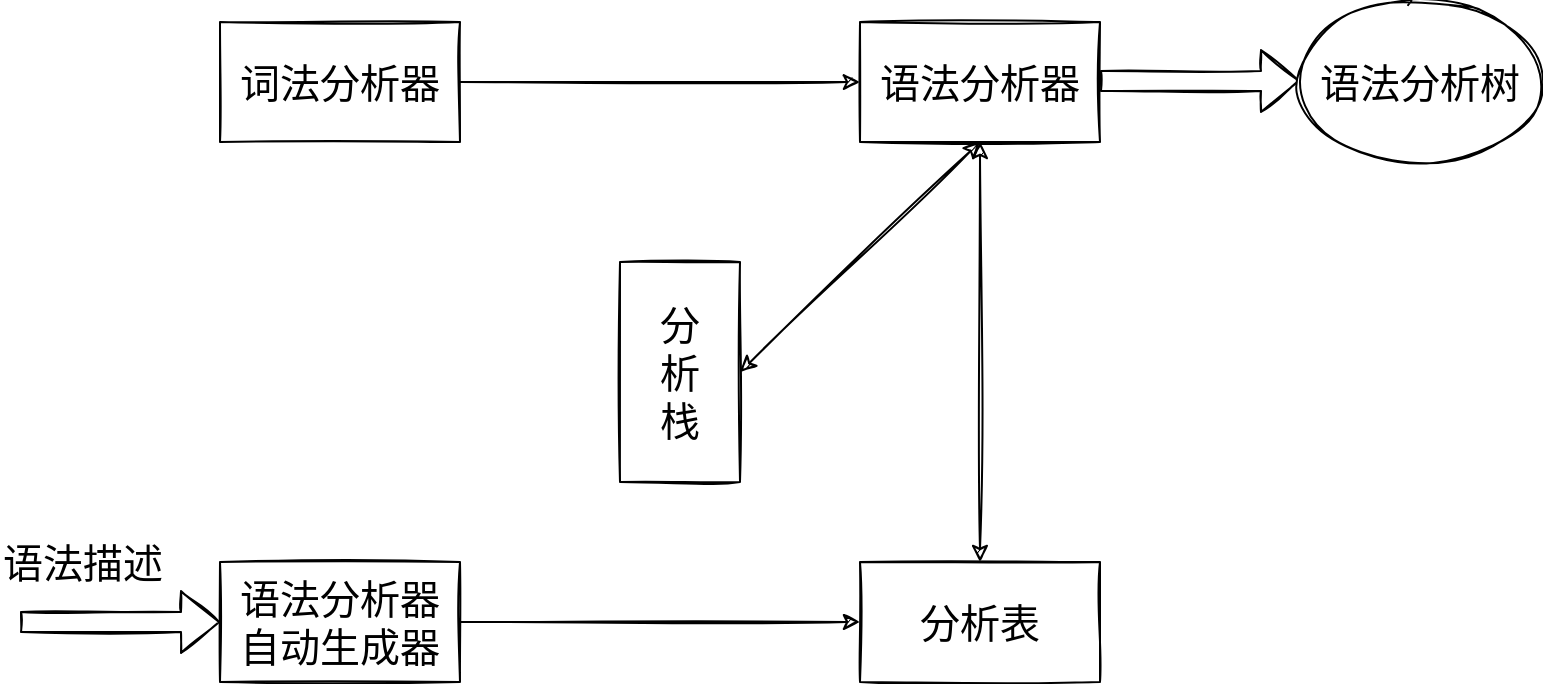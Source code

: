<mxfile version="16.1.2" type="device"><diagram id="C5RBs43oDa-KdzZeNtuy" name="Page-1"><mxGraphModel dx="1568" dy="1146" grid="1" gridSize="10" guides="1" tooltips="1" connect="1" arrows="1" fold="1" page="1" pageScale="1" pageWidth="827" pageHeight="1169" background="none" math="0" shadow="0"><root><mxCell id="WIyWlLk6GJQsqaUBKTNV-0"/><mxCell id="WIyWlLk6GJQsqaUBKTNV-1" parent="WIyWlLk6GJQsqaUBKTNV-0"/><mxCell id="UD_GuvA6xkL24DlIWZxa-0" value="" style="group;sketch=1;" vertex="1" connectable="0" parent="WIyWlLk6GJQsqaUBKTNV-1"><mxGeometry x="34" y="200" width="760" height="340" as="geometry"/></mxCell><mxCell id="9SEgd-lF6V8r3Hl9RrRx-1" value="&lt;font style=&quot;font-size: 20px&quot;&gt;词法分析器&lt;/font&gt;" style="whiteSpace=wrap;html=1;sketch=1;" parent="UD_GuvA6xkL24DlIWZxa-0" vertex="1"><mxGeometry x="100" y="10" width="120" height="60" as="geometry"/></mxCell><mxCell id="9SEgd-lF6V8r3Hl9RrRx-2" value="&lt;font style=&quot;font-size: 20px&quot;&gt;语法分析器&lt;/font&gt;" style="whiteSpace=wrap;html=1;sketch=1;" parent="UD_GuvA6xkL24DlIWZxa-0" vertex="1"><mxGeometry x="420" y="10" width="120" height="60" as="geometry"/></mxCell><mxCell id="9SEgd-lF6V8r3Hl9RrRx-7" style="edgeStyle=orthogonalEdgeStyle;orthogonalLoop=1;jettySize=auto;html=1;entryX=0;entryY=0.5;entryDx=0;entryDy=0;sketch=1;" parent="UD_GuvA6xkL24DlIWZxa-0" source="9SEgd-lF6V8r3Hl9RrRx-1" target="9SEgd-lF6V8r3Hl9RrRx-2" edge="1"><mxGeometry relative="1" as="geometry"/></mxCell><mxCell id="9SEgd-lF6V8r3Hl9RrRx-3" value="&lt;font style=&quot;font-size: 20px&quot;&gt;分&lt;br&gt;析&lt;br&gt;栈&lt;/font&gt;" style="whiteSpace=wrap;html=1;sketch=1;" parent="UD_GuvA6xkL24DlIWZxa-0" vertex="1"><mxGeometry x="300" y="130" width="60" height="110" as="geometry"/></mxCell><mxCell id="9SEgd-lF6V8r3Hl9RrRx-4" value="&lt;font style=&quot;font-size: 20px&quot;&gt;语法分析器&lt;br&gt;自动生成器&lt;/font&gt;" style="whiteSpace=wrap;html=1;sketch=1;" parent="UD_GuvA6xkL24DlIWZxa-0" vertex="1"><mxGeometry x="100" y="280" width="120" height="60" as="geometry"/></mxCell><mxCell id="9SEgd-lF6V8r3Hl9RrRx-5" value="&lt;font style=&quot;font-size: 20px&quot;&gt;分析表&lt;/font&gt;" style="whiteSpace=wrap;html=1;sketch=1;" parent="UD_GuvA6xkL24DlIWZxa-0" vertex="1"><mxGeometry x="420" y="280" width="120" height="60" as="geometry"/></mxCell><mxCell id="9SEgd-lF6V8r3Hl9RrRx-8" value="" style="shape=flexArrow;endArrow=classic;html=1;entryX=0;entryY=0.5;entryDx=0;entryDy=0;sketch=1;" parent="UD_GuvA6xkL24DlIWZxa-0" target="9SEgd-lF6V8r3Hl9RrRx-4" edge="1"><mxGeometry width="50" height="50" relative="1" as="geometry"><mxPoint y="310" as="sourcePoint"/><mxPoint x="70" y="309.68" as="targetPoint"/></mxGeometry></mxCell><mxCell id="9SEgd-lF6V8r3Hl9RrRx-17" value="语法描述" style="edgeLabel;html=1;align=center;verticalAlign=middle;resizable=0;points=[];fontSize=20;sketch=1;" parent="9SEgd-lF6V8r3Hl9RrRx-8" vertex="1" connectable="0"><mxGeometry x="-0.173" y="-1" relative="1" as="geometry"><mxPoint x="-11" y="-31" as="offset"/></mxGeometry></mxCell><mxCell id="9SEgd-lF6V8r3Hl9RrRx-14" value="" style="endArrow=classic;startArrow=classic;html=1;exitX=1;exitY=0.5;exitDx=0;exitDy=0;entryX=0.5;entryY=1;entryDx=0;entryDy=0;sketch=1;" parent="UD_GuvA6xkL24DlIWZxa-0" source="9SEgd-lF6V8r3Hl9RrRx-3" target="9SEgd-lF6V8r3Hl9RrRx-2" edge="1"><mxGeometry width="50" height="50" relative="1" as="geometry"><mxPoint x="380" y="160" as="sourcePoint"/><mxPoint x="430" y="110" as="targetPoint"/></mxGeometry></mxCell><mxCell id="9SEgd-lF6V8r3Hl9RrRx-10" style="edgeStyle=orthogonalEdgeStyle;orthogonalLoop=1;jettySize=auto;html=1;entryX=0;entryY=0.5;entryDx=0;entryDy=0;sketch=1;" parent="UD_GuvA6xkL24DlIWZxa-0" source="9SEgd-lF6V8r3Hl9RrRx-4" target="9SEgd-lF6V8r3Hl9RrRx-5" edge="1"><mxGeometry relative="1" as="geometry"/></mxCell><mxCell id="9SEgd-lF6V8r3Hl9RrRx-15" value="" style="endArrow=classic;startArrow=classic;html=1;entryX=0.5;entryY=1;entryDx=0;entryDy=0;exitX=0.5;exitY=0;exitDx=0;exitDy=0;sketch=1;" parent="UD_GuvA6xkL24DlIWZxa-0" source="9SEgd-lF6V8r3Hl9RrRx-5" target="9SEgd-lF6V8r3Hl9RrRx-2" edge="1"><mxGeometry width="50" height="50" relative="1" as="geometry"><mxPoint x="470" y="240" as="sourcePoint"/><mxPoint x="520" y="190" as="targetPoint"/></mxGeometry></mxCell><mxCell id="9SEgd-lF6V8r3Hl9RrRx-16" value="" style="shape=flexArrow;endArrow=classic;html=1;sketch=1;" parent="UD_GuvA6xkL24DlIWZxa-0" edge="1"><mxGeometry width="50" height="50" relative="1" as="geometry"><mxPoint x="540" y="39.5" as="sourcePoint"/><mxPoint x="640" y="39.5" as="targetPoint"/></mxGeometry></mxCell><mxCell id="9SEgd-lF6V8r3Hl9RrRx-19" value="语法分析树" style="ellipse;whiteSpace=wrap;html=1;fontSize=20;sketch=1;" parent="UD_GuvA6xkL24DlIWZxa-0" vertex="1"><mxGeometry x="640" width="120" height="80" as="geometry"/></mxCell></root></mxGraphModel></diagram></mxfile>